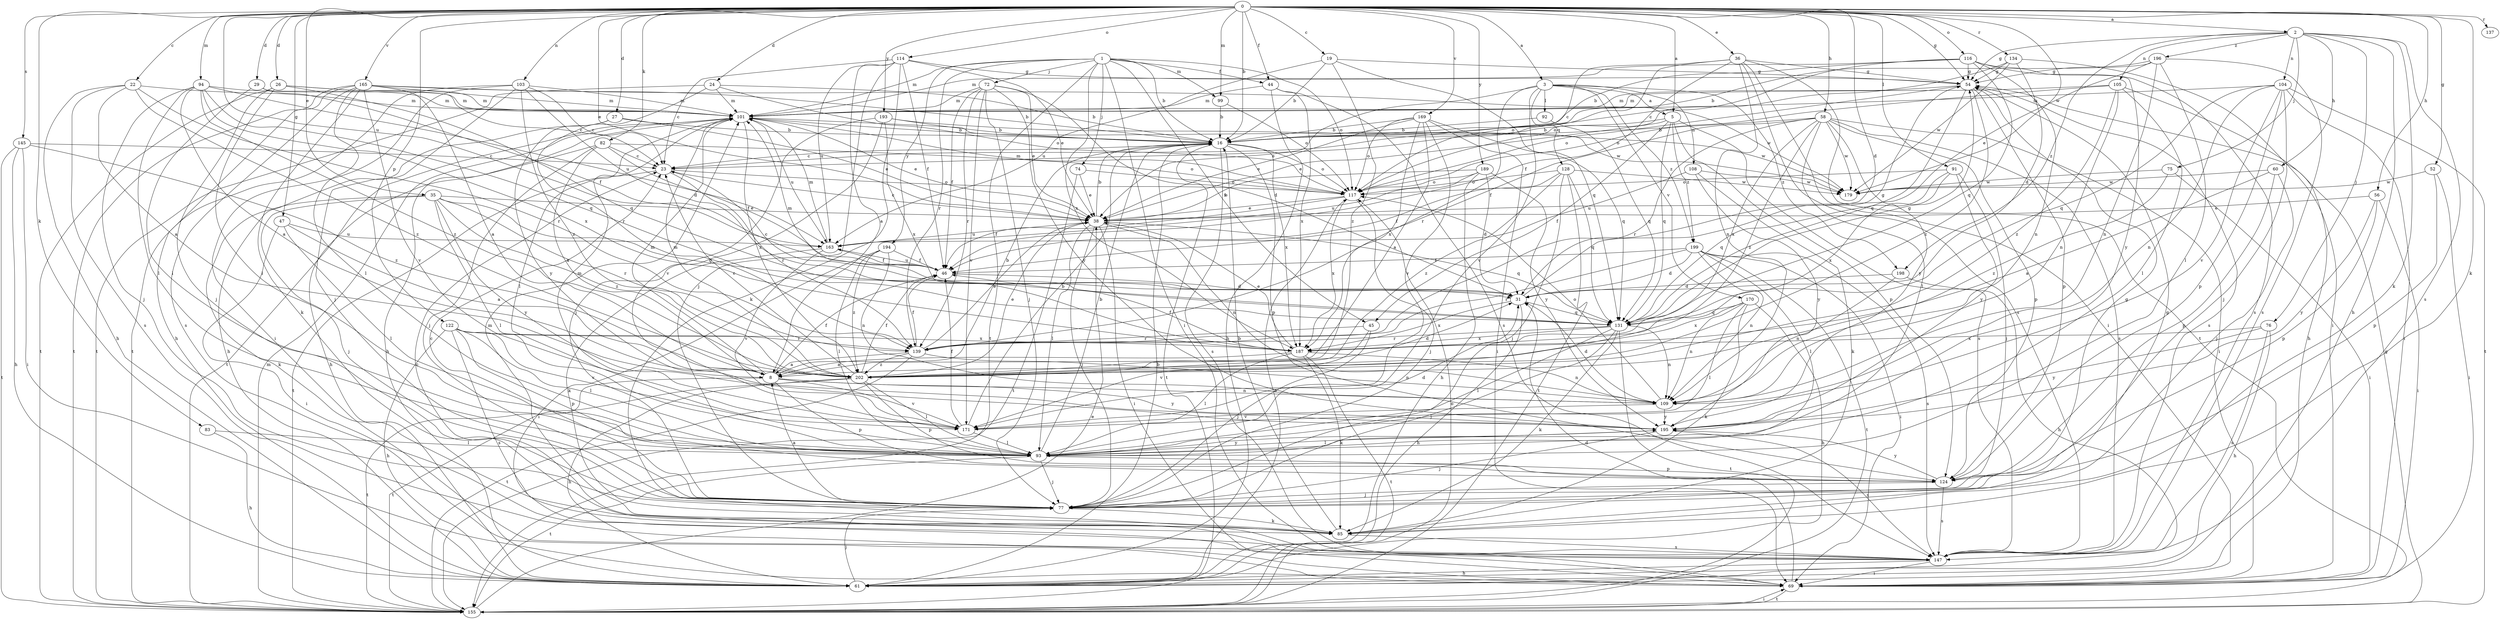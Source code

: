 strict digraph  {
0;
1;
2;
3;
5;
8;
16;
19;
22;
23;
24;
26;
27;
29;
31;
35;
36;
38;
44;
45;
46;
47;
52;
54;
56;
58;
60;
61;
69;
72;
74;
75;
76;
77;
82;
83;
85;
91;
92;
93;
94;
99;
101;
103;
104;
105;
108;
109;
114;
116;
117;
122;
124;
128;
131;
134;
137;
139;
145;
147;
155;
163;
165;
169;
170;
171;
179;
187;
189;
193;
194;
195;
196;
198;
199;
202;
0 -> 2  [label=a];
0 -> 3  [label=a];
0 -> 5  [label=a];
0 -> 16  [label=b];
0 -> 19  [label=c];
0 -> 22  [label=c];
0 -> 24  [label=d];
0 -> 26  [label=d];
0 -> 27  [label=d];
0 -> 29  [label=d];
0 -> 31  [label=d];
0 -> 35  [label=e];
0 -> 36  [label=e];
0 -> 38  [label=e];
0 -> 44  [label=f];
0 -> 47  [label=g];
0 -> 52  [label=g];
0 -> 54  [label=g];
0 -> 56  [label=h];
0 -> 58  [label=h];
0 -> 82  [label=k];
0 -> 83  [label=k];
0 -> 85  [label=k];
0 -> 91  [label=l];
0 -> 94  [label=m];
0 -> 99  [label=m];
0 -> 103  [label=n];
0 -> 114  [label=o];
0 -> 116  [label=o];
0 -> 122  [label=p];
0 -> 134  [label=r];
0 -> 137  [label=r];
0 -> 145  [label=s];
0 -> 163  [label=u];
0 -> 165  [label=v];
0 -> 169  [label=v];
0 -> 179  [label=w];
0 -> 189  [label=y];
0 -> 193  [label=y];
1 -> 16  [label=b];
1 -> 44  [label=f];
1 -> 45  [label=f];
1 -> 69  [label=i];
1 -> 72  [label=j];
1 -> 74  [label=j];
1 -> 99  [label=m];
1 -> 101  [label=m];
1 -> 117  [label=o];
1 -> 139  [label=r];
1 -> 155  [label=t];
1 -> 187  [label=x];
1 -> 194  [label=y];
2 -> 54  [label=g];
2 -> 60  [label=h];
2 -> 61  [label=h];
2 -> 75  [label=j];
2 -> 76  [label=j];
2 -> 85  [label=k];
2 -> 104  [label=n];
2 -> 105  [label=n];
2 -> 147  [label=s];
2 -> 196  [label=z];
2 -> 198  [label=z];
3 -> 5  [label=a];
3 -> 38  [label=e];
3 -> 92  [label=l];
3 -> 108  [label=n];
3 -> 128  [label=q];
3 -> 139  [label=r];
3 -> 170  [label=v];
3 -> 171  [label=v];
3 -> 198  [label=z];
3 -> 199  [label=z];
5 -> 16  [label=b];
5 -> 38  [label=e];
5 -> 45  [label=f];
5 -> 124  [label=p];
5 -> 131  [label=q];
5 -> 147  [label=s];
5 -> 199  [label=z];
8 -> 16  [label=b];
8 -> 46  [label=f];
8 -> 101  [label=m];
8 -> 109  [label=n];
8 -> 124  [label=p];
8 -> 155  [label=t];
8 -> 171  [label=v];
8 -> 195  [label=y];
16 -> 23  [label=c];
16 -> 117  [label=o];
16 -> 124  [label=p];
16 -> 147  [label=s];
16 -> 155  [label=t];
16 -> 187  [label=x];
19 -> 16  [label=b];
19 -> 54  [label=g];
19 -> 131  [label=q];
19 -> 163  [label=u];
19 -> 202  [label=z];
22 -> 8  [label=a];
22 -> 61  [label=h];
22 -> 101  [label=m];
22 -> 139  [label=r];
22 -> 147  [label=s];
22 -> 202  [label=z];
23 -> 117  [label=o];
23 -> 139  [label=r];
23 -> 155  [label=t];
24 -> 16  [label=b];
24 -> 101  [label=m];
24 -> 117  [label=o];
24 -> 139  [label=r];
24 -> 155  [label=t];
26 -> 23  [label=c];
26 -> 77  [label=j];
26 -> 93  [label=l];
26 -> 101  [label=m];
26 -> 131  [label=q];
26 -> 155  [label=t];
27 -> 16  [label=b];
27 -> 38  [label=e];
27 -> 61  [label=h];
27 -> 195  [label=y];
29 -> 46  [label=f];
29 -> 93  [label=l];
29 -> 101  [label=m];
31 -> 23  [label=c];
31 -> 54  [label=g];
31 -> 61  [label=h];
31 -> 101  [label=m];
31 -> 131  [label=q];
31 -> 187  [label=x];
35 -> 38  [label=e];
35 -> 77  [label=j];
35 -> 85  [label=k];
35 -> 93  [label=l];
35 -> 131  [label=q];
35 -> 139  [label=r];
35 -> 195  [label=y];
35 -> 202  [label=z];
36 -> 23  [label=c];
36 -> 46  [label=f];
36 -> 54  [label=g];
36 -> 69  [label=i];
36 -> 109  [label=n];
36 -> 117  [label=o];
36 -> 147  [label=s];
36 -> 155  [label=t];
38 -> 16  [label=b];
38 -> 23  [label=c];
38 -> 69  [label=i];
38 -> 77  [label=j];
38 -> 93  [label=l];
38 -> 109  [label=n];
38 -> 131  [label=q];
38 -> 163  [label=u];
44 -> 61  [label=h];
44 -> 101  [label=m];
44 -> 147  [label=s];
44 -> 187  [label=x];
45 -> 77  [label=j];
45 -> 139  [label=r];
45 -> 171  [label=v];
46 -> 31  [label=d];
46 -> 163  [label=u];
47 -> 8  [label=a];
47 -> 69  [label=i];
47 -> 93  [label=l];
47 -> 163  [label=u];
52 -> 69  [label=i];
52 -> 124  [label=p];
52 -> 179  [label=w];
54 -> 101  [label=m];
54 -> 117  [label=o];
54 -> 124  [label=p];
54 -> 131  [label=q];
54 -> 147  [label=s];
54 -> 202  [label=z];
56 -> 38  [label=e];
56 -> 69  [label=i];
56 -> 124  [label=p];
56 -> 195  [label=y];
58 -> 16  [label=b];
58 -> 46  [label=f];
58 -> 69  [label=i];
58 -> 93  [label=l];
58 -> 124  [label=p];
58 -> 139  [label=r];
58 -> 147  [label=s];
58 -> 179  [label=w];
58 -> 187  [label=x];
58 -> 195  [label=y];
58 -> 202  [label=z];
60 -> 8  [label=a];
60 -> 77  [label=j];
60 -> 124  [label=p];
60 -> 179  [label=w];
61 -> 16  [label=b];
61 -> 77  [label=j];
61 -> 117  [label=o];
69 -> 31  [label=d];
69 -> 155  [label=t];
72 -> 31  [label=d];
72 -> 38  [label=e];
72 -> 46  [label=f];
72 -> 77  [label=j];
72 -> 101  [label=m];
72 -> 139  [label=r];
72 -> 171  [label=v];
72 -> 195  [label=y];
74 -> 38  [label=e];
74 -> 117  [label=o];
74 -> 155  [label=t];
75 -> 69  [label=i];
75 -> 179  [label=w];
75 -> 202  [label=z];
76 -> 61  [label=h];
76 -> 147  [label=s];
76 -> 187  [label=x];
76 -> 195  [label=y];
77 -> 8  [label=a];
77 -> 23  [label=c];
77 -> 54  [label=g];
77 -> 85  [label=k];
82 -> 8  [label=a];
82 -> 23  [label=c];
82 -> 46  [label=f];
82 -> 61  [label=h];
82 -> 77  [label=j];
82 -> 117  [label=o];
83 -> 61  [label=h];
83 -> 93  [label=l];
85 -> 16  [label=b];
85 -> 54  [label=g];
85 -> 101  [label=m];
85 -> 147  [label=s];
91 -> 77  [label=j];
91 -> 117  [label=o];
91 -> 131  [label=q];
91 -> 187  [label=x];
91 -> 195  [label=y];
92 -> 16  [label=b];
92 -> 131  [label=q];
93 -> 16  [label=b];
93 -> 31  [label=d];
93 -> 77  [label=j];
93 -> 124  [label=p];
93 -> 155  [label=t];
93 -> 195  [label=y];
94 -> 8  [label=a];
94 -> 77  [label=j];
94 -> 93  [label=l];
94 -> 101  [label=m];
94 -> 131  [label=q];
94 -> 163  [label=u];
94 -> 187  [label=x];
94 -> 202  [label=z];
99 -> 16  [label=b];
99 -> 117  [label=o];
101 -> 16  [label=b];
101 -> 38  [label=e];
101 -> 61  [label=h];
101 -> 93  [label=l];
101 -> 155  [label=t];
101 -> 163  [label=u];
101 -> 179  [label=w];
101 -> 202  [label=z];
103 -> 23  [label=c];
103 -> 31  [label=d];
103 -> 69  [label=i];
103 -> 77  [label=j];
103 -> 101  [label=m];
103 -> 155  [label=t];
103 -> 202  [label=z];
104 -> 69  [label=i];
104 -> 77  [label=j];
104 -> 101  [label=m];
104 -> 109  [label=n];
104 -> 124  [label=p];
104 -> 131  [label=q];
104 -> 155  [label=t];
104 -> 171  [label=v];
105 -> 61  [label=h];
105 -> 93  [label=l];
105 -> 101  [label=m];
105 -> 109  [label=n];
105 -> 117  [label=o];
105 -> 202  [label=z];
108 -> 85  [label=k];
108 -> 163  [label=u];
108 -> 179  [label=w];
108 -> 195  [label=y];
109 -> 31  [label=d];
109 -> 117  [label=o];
109 -> 171  [label=v];
109 -> 195  [label=y];
114 -> 8  [label=a];
114 -> 23  [label=c];
114 -> 38  [label=e];
114 -> 46  [label=f];
114 -> 54  [label=g];
114 -> 77  [label=j];
114 -> 85  [label=k];
114 -> 163  [label=u];
116 -> 16  [label=b];
116 -> 23  [label=c];
116 -> 54  [label=g];
116 -> 101  [label=m];
116 -> 109  [label=n];
116 -> 131  [label=q];
116 -> 147  [label=s];
116 -> 195  [label=y];
117 -> 38  [label=e];
117 -> 46  [label=f];
117 -> 77  [label=j];
117 -> 101  [label=m];
117 -> 187  [label=x];
122 -> 61  [label=h];
122 -> 93  [label=l];
122 -> 124  [label=p];
122 -> 139  [label=r];
122 -> 147  [label=s];
122 -> 171  [label=v];
122 -> 187  [label=x];
124 -> 77  [label=j];
124 -> 147  [label=s];
124 -> 195  [label=y];
128 -> 46  [label=f];
128 -> 77  [label=j];
128 -> 117  [label=o];
128 -> 131  [label=q];
128 -> 155  [label=t];
128 -> 179  [label=w];
128 -> 202  [label=z];
131 -> 54  [label=g];
131 -> 77  [label=j];
131 -> 85  [label=k];
131 -> 93  [label=l];
131 -> 109  [label=n];
131 -> 139  [label=r];
131 -> 155  [label=t];
131 -> 187  [label=x];
134 -> 31  [label=d];
134 -> 54  [label=g];
134 -> 69  [label=i];
134 -> 117  [label=o];
134 -> 179  [label=w];
139 -> 8  [label=a];
139 -> 38  [label=e];
139 -> 46  [label=f];
139 -> 109  [label=n];
139 -> 155  [label=t];
139 -> 202  [label=z];
145 -> 23  [label=c];
145 -> 61  [label=h];
145 -> 69  [label=i];
145 -> 155  [label=t];
145 -> 202  [label=z];
147 -> 23  [label=c];
147 -> 61  [label=h];
147 -> 69  [label=i];
155 -> 38  [label=e];
155 -> 54  [label=g];
155 -> 69  [label=i];
155 -> 101  [label=m];
155 -> 117  [label=o];
163 -> 46  [label=f];
163 -> 85  [label=k];
163 -> 101  [label=m];
163 -> 171  [label=v];
165 -> 8  [label=a];
165 -> 16  [label=b];
165 -> 61  [label=h];
165 -> 85  [label=k];
165 -> 93  [label=l];
165 -> 101  [label=m];
165 -> 147  [label=s];
165 -> 155  [label=t];
165 -> 171  [label=v];
165 -> 179  [label=w];
169 -> 8  [label=a];
169 -> 16  [label=b];
169 -> 38  [label=e];
169 -> 69  [label=i];
169 -> 117  [label=o];
169 -> 131  [label=q];
169 -> 171  [label=v];
169 -> 187  [label=x];
170 -> 61  [label=h];
170 -> 85  [label=k];
170 -> 93  [label=l];
170 -> 109  [label=n];
170 -> 131  [label=q];
170 -> 187  [label=x];
171 -> 16  [label=b];
171 -> 46  [label=f];
171 -> 93  [label=l];
171 -> 101  [label=m];
187 -> 8  [label=a];
187 -> 38  [label=e];
187 -> 46  [label=f];
187 -> 85  [label=k];
187 -> 93  [label=l];
187 -> 109  [label=n];
187 -> 155  [label=t];
189 -> 31  [label=d];
189 -> 38  [label=e];
189 -> 61  [label=h];
189 -> 117  [label=o];
189 -> 163  [label=u];
189 -> 195  [label=y];
193 -> 16  [label=b];
193 -> 77  [label=j];
193 -> 171  [label=v];
193 -> 179  [label=w];
193 -> 187  [label=x];
194 -> 46  [label=f];
194 -> 69  [label=i];
194 -> 93  [label=l];
194 -> 109  [label=n];
194 -> 202  [label=z];
195 -> 77  [label=j];
195 -> 93  [label=l];
195 -> 147  [label=s];
196 -> 16  [label=b];
196 -> 38  [label=e];
196 -> 54  [label=g];
196 -> 93  [label=l];
196 -> 109  [label=n];
196 -> 147  [label=s];
198 -> 31  [label=d];
198 -> 61  [label=h];
198 -> 109  [label=n];
199 -> 31  [label=d];
199 -> 46  [label=f];
199 -> 69  [label=i];
199 -> 93  [label=l];
199 -> 109  [label=n];
199 -> 139  [label=r];
199 -> 147  [label=s];
199 -> 155  [label=t];
202 -> 23  [label=c];
202 -> 31  [label=d];
202 -> 38  [label=e];
202 -> 46  [label=f];
202 -> 61  [label=h];
202 -> 93  [label=l];
202 -> 101  [label=m];
202 -> 124  [label=p];
202 -> 155  [label=t];
}
